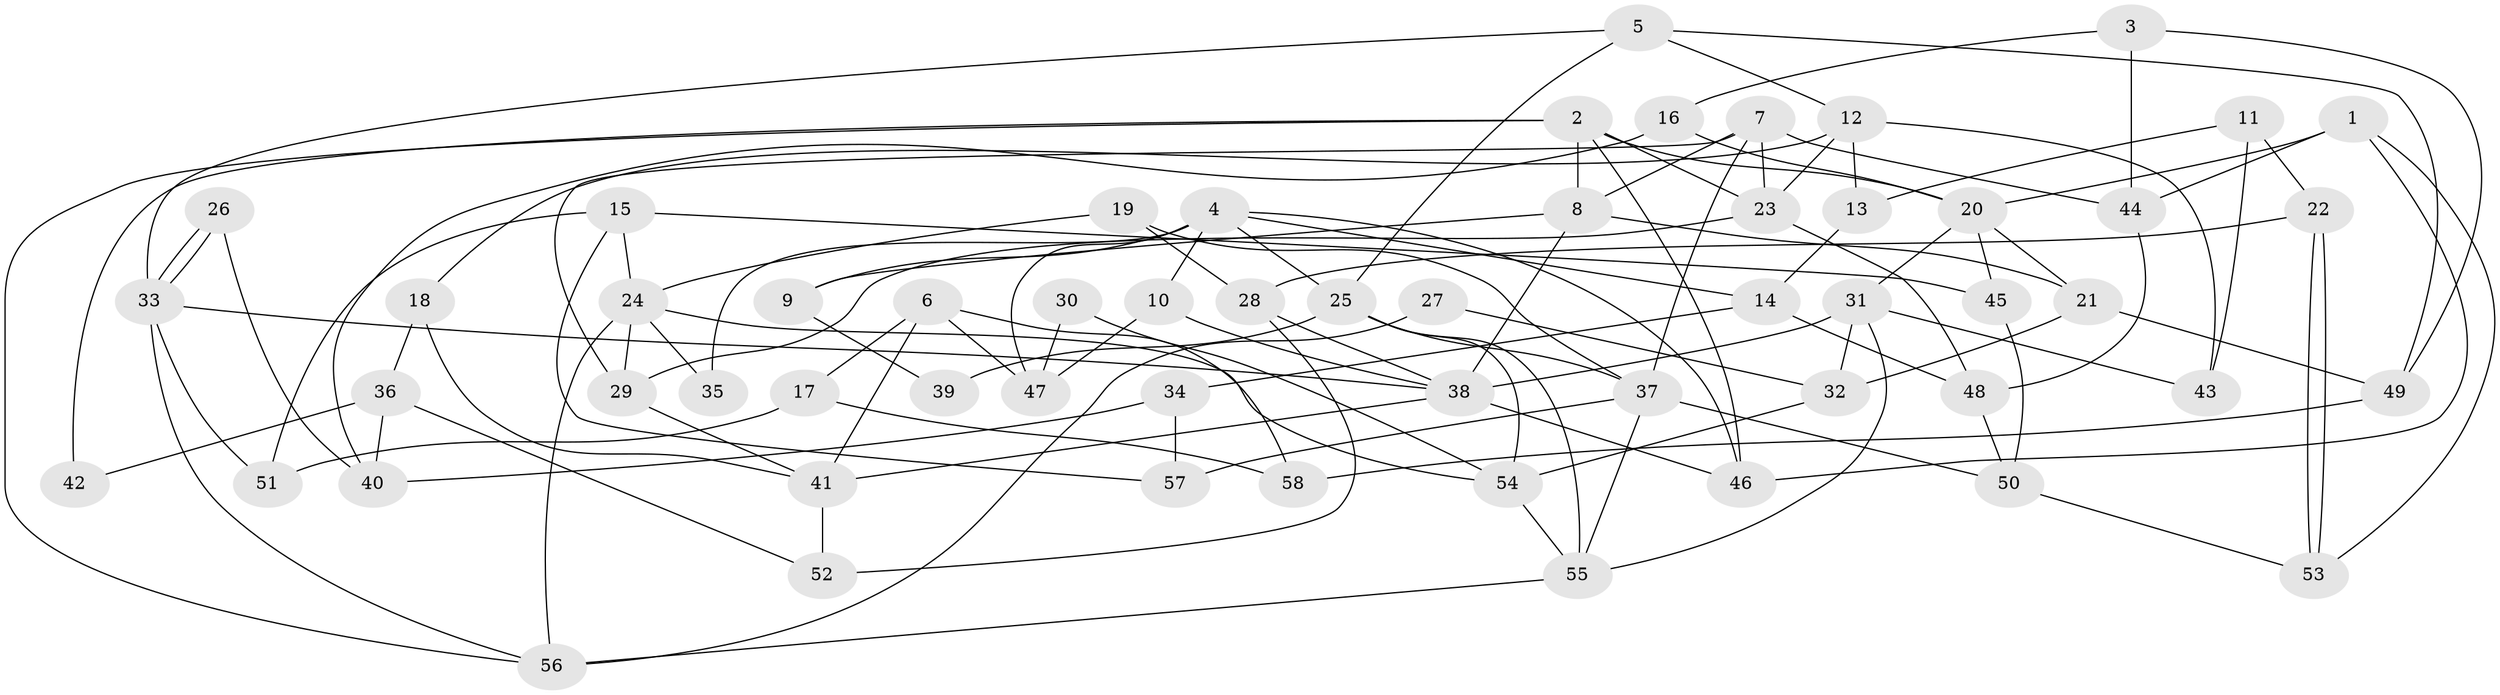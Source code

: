 // coarse degree distribution, {7: 0.13793103448275862, 6: 0.10344827586206896, 8: 0.06896551724137931, 4: 0.2413793103448276, 5: 0.13793103448275862, 3: 0.06896551724137931, 10: 0.034482758620689655, 2: 0.13793103448275862, 9: 0.06896551724137931}
// Generated by graph-tools (version 1.1) at 2025/18/03/04/25 18:18:57]
// undirected, 58 vertices, 116 edges
graph export_dot {
graph [start="1"]
  node [color=gray90,style=filled];
  1;
  2;
  3;
  4;
  5;
  6;
  7;
  8;
  9;
  10;
  11;
  12;
  13;
  14;
  15;
  16;
  17;
  18;
  19;
  20;
  21;
  22;
  23;
  24;
  25;
  26;
  27;
  28;
  29;
  30;
  31;
  32;
  33;
  34;
  35;
  36;
  37;
  38;
  39;
  40;
  41;
  42;
  43;
  44;
  45;
  46;
  47;
  48;
  49;
  50;
  51;
  52;
  53;
  54;
  55;
  56;
  57;
  58;
  1 -- 20;
  1 -- 44;
  1 -- 46;
  1 -- 53;
  2 -- 20;
  2 -- 46;
  2 -- 8;
  2 -- 23;
  2 -- 42;
  2 -- 56;
  3 -- 16;
  3 -- 44;
  3 -- 49;
  4 -- 46;
  4 -- 14;
  4 -- 9;
  4 -- 10;
  4 -- 25;
  4 -- 35;
  4 -- 47;
  5 -- 25;
  5 -- 33;
  5 -- 12;
  5 -- 49;
  6 -- 47;
  6 -- 58;
  6 -- 17;
  6 -- 41;
  7 -- 23;
  7 -- 37;
  7 -- 8;
  7 -- 29;
  7 -- 44;
  8 -- 9;
  8 -- 21;
  8 -- 38;
  9 -- 39;
  10 -- 38;
  10 -- 47;
  11 -- 43;
  11 -- 22;
  11 -- 13;
  12 -- 23;
  12 -- 13;
  12 -- 18;
  12 -- 43;
  13 -- 14;
  14 -- 48;
  14 -- 34;
  15 -- 24;
  15 -- 45;
  15 -- 51;
  15 -- 57;
  16 -- 40;
  16 -- 20;
  17 -- 51;
  17 -- 58;
  18 -- 41;
  18 -- 36;
  19 -- 24;
  19 -- 37;
  19 -- 28;
  20 -- 31;
  20 -- 21;
  20 -- 45;
  21 -- 49;
  21 -- 32;
  22 -- 28;
  22 -- 53;
  22 -- 53;
  23 -- 29;
  23 -- 48;
  24 -- 56;
  24 -- 29;
  24 -- 35;
  24 -- 54;
  25 -- 54;
  25 -- 37;
  25 -- 39;
  25 -- 55;
  26 -- 40;
  26 -- 33;
  26 -- 33;
  27 -- 56;
  27 -- 32;
  28 -- 38;
  28 -- 52;
  29 -- 41;
  30 -- 47;
  30 -- 54;
  31 -- 38;
  31 -- 32;
  31 -- 43;
  31 -- 55;
  32 -- 54;
  33 -- 56;
  33 -- 38;
  33 -- 51;
  34 -- 57;
  34 -- 40;
  36 -- 52;
  36 -- 40;
  36 -- 42;
  37 -- 55;
  37 -- 50;
  37 -- 57;
  38 -- 41;
  38 -- 46;
  41 -- 52;
  44 -- 48;
  45 -- 50;
  48 -- 50;
  49 -- 58;
  50 -- 53;
  54 -- 55;
  55 -- 56;
}
